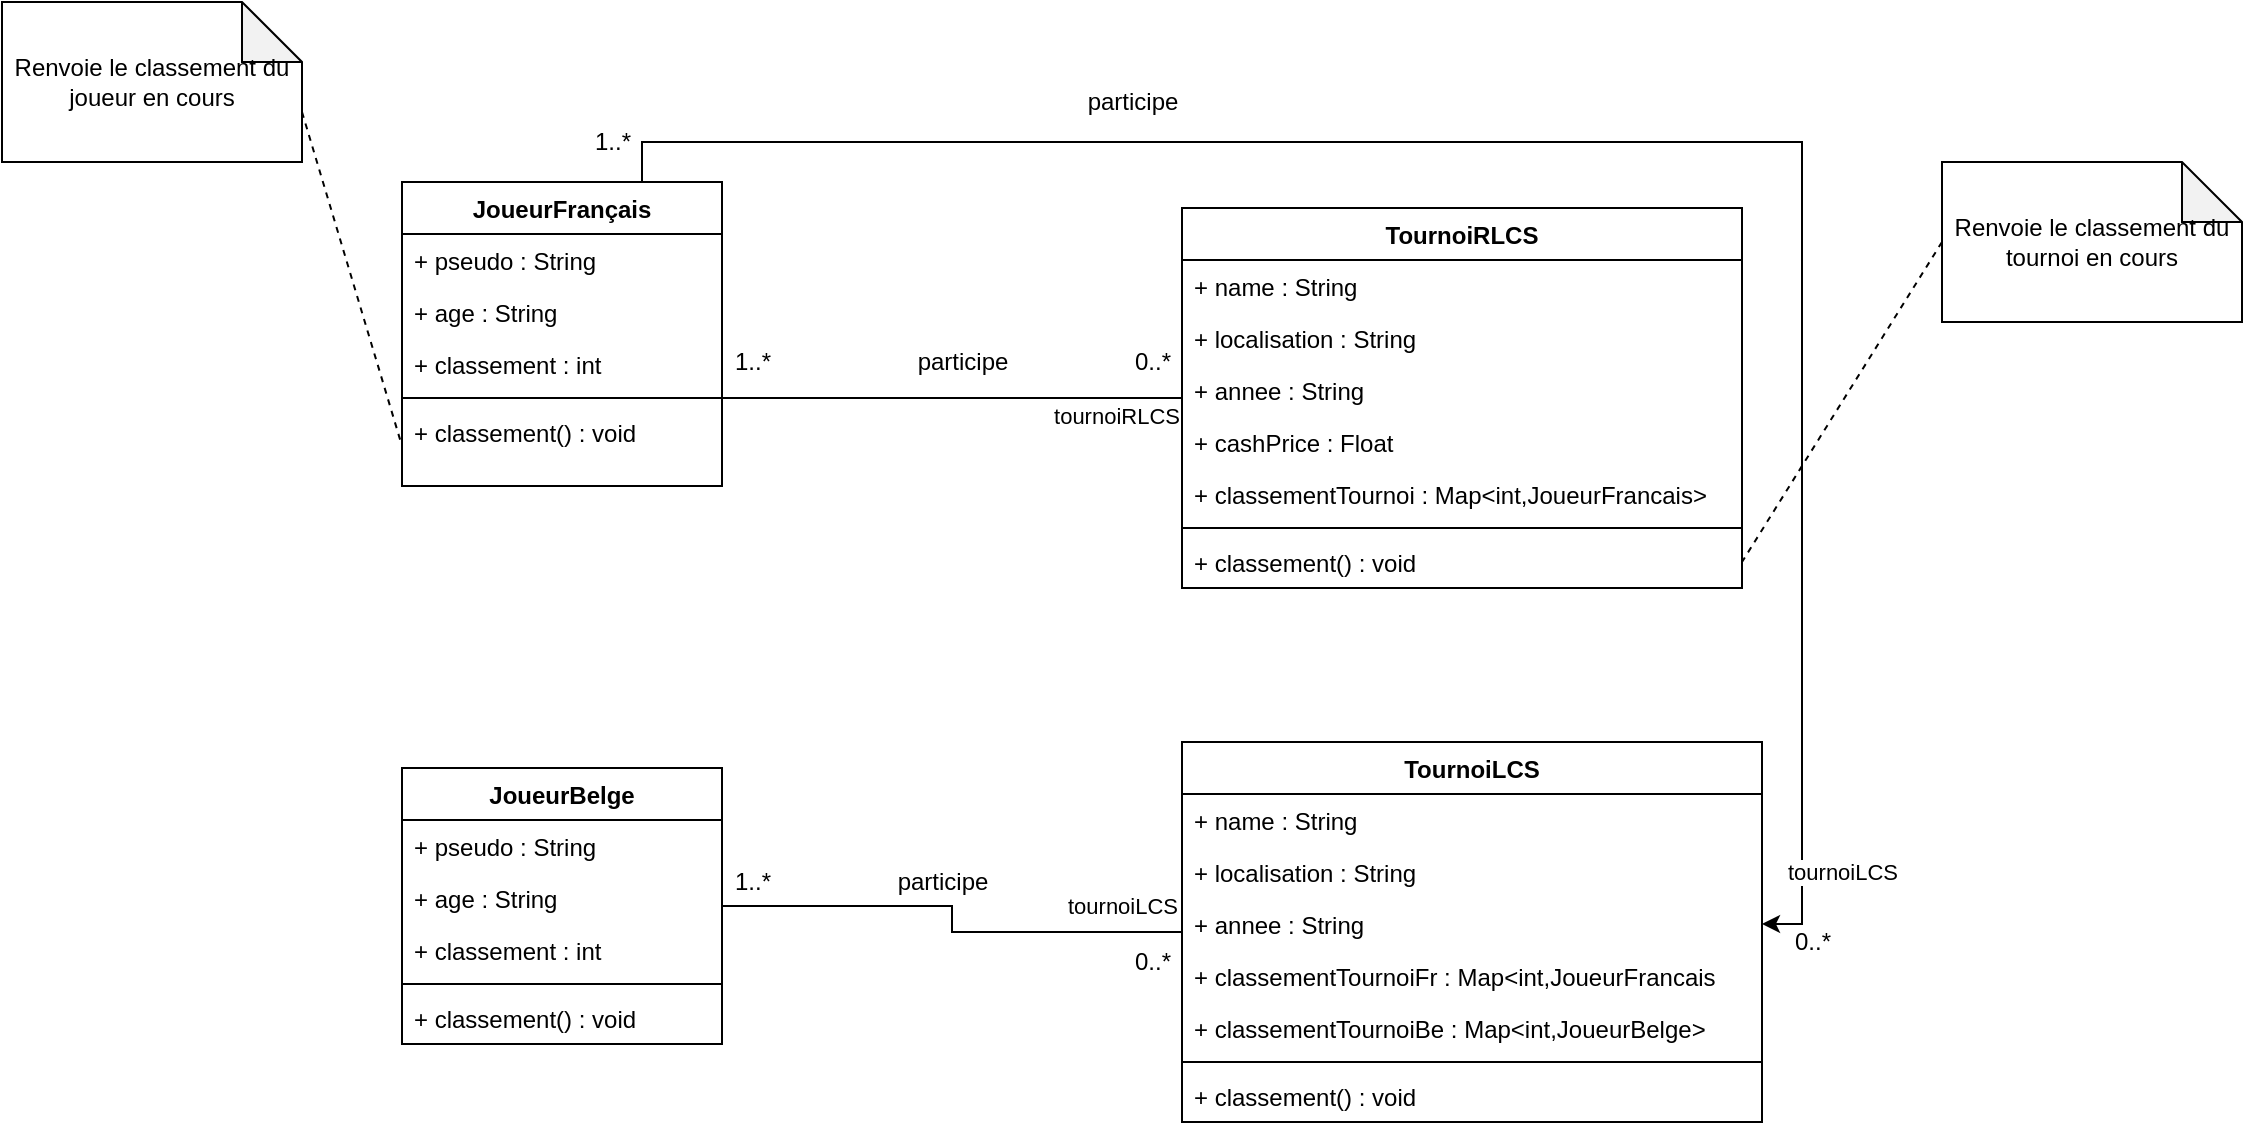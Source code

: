<mxfile version="15.9.4" type="device"><diagram id="144ZePGdDsASqRmJFvpq" name="Page-1"><mxGraphModel dx="1888" dy="539" grid="1" gridSize="10" guides="1" tooltips="1" connect="1" arrows="1" fold="1" page="1" pageScale="1" pageWidth="850" pageHeight="1100" math="0" shadow="0"><root><mxCell id="0"/><mxCell id="1" parent="0"/><mxCell id="d6W6kNh2p9ZRnAKa7SnU-32" style="edgeStyle=orthogonalEdgeStyle;rounded=0;orthogonalLoop=1;jettySize=auto;html=1;exitX=0.75;exitY=0;exitDx=0;exitDy=0;entryX=1;entryY=0.5;entryDx=0;entryDy=0;" parent="1" source="8Fg5TtzfxZLOxKPgKK6O-2" target="d6W6kNh2p9ZRnAKa7SnU-31" edge="1"><mxGeometry relative="1" as="geometry"/></mxCell><mxCell id="fCNYUcagmBbthpg0JlnJ-2" value="tournoiLCS" style="edgeLabel;html=1;align=center;verticalAlign=middle;resizable=0;points=[];" parent="d6W6kNh2p9ZRnAKa7SnU-32" vertex="1" connectable="0"><mxGeometry x="0.921" y="-1" relative="1" as="geometry"><mxPoint x="21" y="-6" as="offset"/></mxGeometry></mxCell><mxCell id="8Fg5TtzfxZLOxKPgKK6O-2" value="JoueurFrançais" style="swimlane;fontStyle=1;align=center;verticalAlign=top;childLayout=stackLayout;horizontal=1;startSize=26;horizontalStack=0;resizeParent=1;resizeParentMax=0;resizeLast=0;collapsible=1;marginBottom=0;" parent="1" vertex="1"><mxGeometry x="110" y="270" width="160" height="152" as="geometry"/></mxCell><mxCell id="d6W6kNh2p9ZRnAKa7SnU-7" value="+ pseudo : String" style="text;strokeColor=none;fillColor=none;align=left;verticalAlign=top;spacingLeft=4;spacingRight=4;overflow=hidden;rotatable=0;points=[[0,0.5],[1,0.5]];portConstraint=eastwest;" parent="8Fg5TtzfxZLOxKPgKK6O-2" vertex="1"><mxGeometry y="26" width="160" height="26" as="geometry"/></mxCell><mxCell id="d6W6kNh2p9ZRnAKa7SnU-9" value="+ age : String" style="text;strokeColor=none;fillColor=none;align=left;verticalAlign=top;spacingLeft=4;spacingRight=4;overflow=hidden;rotatable=0;points=[[0,0.5],[1,0.5]];portConstraint=eastwest;" parent="8Fg5TtzfxZLOxKPgKK6O-2" vertex="1"><mxGeometry y="52" width="160" height="26" as="geometry"/></mxCell><mxCell id="d6W6kNh2p9ZRnAKa7SnU-41" value="+ classement : int" style="text;strokeColor=none;fillColor=none;align=left;verticalAlign=top;spacingLeft=4;spacingRight=4;overflow=hidden;rotatable=0;points=[[0,0.5],[1,0.5]];portConstraint=eastwest;" parent="8Fg5TtzfxZLOxKPgKK6O-2" vertex="1"><mxGeometry y="78" width="160" height="26" as="geometry"/></mxCell><mxCell id="8Fg5TtzfxZLOxKPgKK6O-4" value="" style="line;strokeWidth=1;fillColor=none;align=left;verticalAlign=middle;spacingTop=-1;spacingLeft=3;spacingRight=3;rotatable=0;labelPosition=right;points=[];portConstraint=eastwest;" parent="8Fg5TtzfxZLOxKPgKK6O-2" vertex="1"><mxGeometry y="104" width="160" height="8" as="geometry"/></mxCell><mxCell id="8Fg5TtzfxZLOxKPgKK6O-18" value="+ classement() : void" style="text;strokeColor=none;fillColor=none;align=left;verticalAlign=top;spacingLeft=4;spacingRight=4;overflow=hidden;rotatable=0;points=[[0,0.5],[1,0.5]];portConstraint=eastwest;" parent="8Fg5TtzfxZLOxKPgKK6O-2" vertex="1"><mxGeometry y="112" width="160" height="40" as="geometry"/></mxCell><mxCell id="8Fg5TtzfxZLOxKPgKK6O-21" style="edgeStyle=orthogonalEdgeStyle;rounded=0;orthogonalLoop=1;jettySize=auto;html=1;endArrow=none;endFill=0;" parent="1" source="8Fg5TtzfxZLOxKPgKK6O-6" target="8Fg5TtzfxZLOxKPgKK6O-10" edge="1"><mxGeometry relative="1" as="geometry"/></mxCell><mxCell id="8Fg5TtzfxZLOxKPgKK6O-6" value="JoueurBelge" style="swimlane;fontStyle=1;align=center;verticalAlign=top;childLayout=stackLayout;horizontal=1;startSize=26;horizontalStack=0;resizeParent=1;resizeParentMax=0;resizeLast=0;collapsible=1;marginBottom=0;" parent="1" vertex="1"><mxGeometry x="110" y="563" width="160" height="138" as="geometry"/></mxCell><mxCell id="d6W6kNh2p9ZRnAKa7SnU-8" value="+ pseudo : String" style="text;strokeColor=none;fillColor=none;align=left;verticalAlign=top;spacingLeft=4;spacingRight=4;overflow=hidden;rotatable=0;points=[[0,0.5],[1,0.5]];portConstraint=eastwest;" parent="8Fg5TtzfxZLOxKPgKK6O-6" vertex="1"><mxGeometry y="26" width="160" height="26" as="geometry"/></mxCell><mxCell id="d6W6kNh2p9ZRnAKa7SnU-10" value="+ age : String" style="text;strokeColor=none;fillColor=none;align=left;verticalAlign=top;spacingLeft=4;spacingRight=4;overflow=hidden;rotatable=0;points=[[0,0.5],[1,0.5]];portConstraint=eastwest;" parent="8Fg5TtzfxZLOxKPgKK6O-6" vertex="1"><mxGeometry y="52" width="160" height="26" as="geometry"/></mxCell><mxCell id="d6W6kNh2p9ZRnAKa7SnU-42" value="+ classement : int" style="text;strokeColor=none;fillColor=none;align=left;verticalAlign=top;spacingLeft=4;spacingRight=4;overflow=hidden;rotatable=0;points=[[0,0.5],[1,0.5]];portConstraint=eastwest;" parent="8Fg5TtzfxZLOxKPgKK6O-6" vertex="1"><mxGeometry y="78" width="160" height="26" as="geometry"/></mxCell><mxCell id="8Fg5TtzfxZLOxKPgKK6O-7" value="" style="line;strokeWidth=1;fillColor=none;align=left;verticalAlign=middle;spacingTop=-1;spacingLeft=3;spacingRight=3;rotatable=0;labelPosition=right;points=[];portConstraint=eastwest;" parent="8Fg5TtzfxZLOxKPgKK6O-6" vertex="1"><mxGeometry y="104" width="160" height="8" as="geometry"/></mxCell><mxCell id="8Fg5TtzfxZLOxKPgKK6O-17" value="+ classement() : void" style="text;strokeColor=none;fillColor=none;align=left;verticalAlign=top;spacingLeft=4;spacingRight=4;overflow=hidden;rotatable=0;points=[[0,0.5],[1,0.5]];portConstraint=eastwest;" parent="8Fg5TtzfxZLOxKPgKK6O-6" vertex="1"><mxGeometry y="112" width="160" height="26" as="geometry"/></mxCell><mxCell id="8Fg5TtzfxZLOxKPgKK6O-10" value="TournoiLCS" style="swimlane;fontStyle=1;align=center;verticalAlign=top;childLayout=stackLayout;horizontal=1;startSize=26;horizontalStack=0;resizeParent=1;resizeParentMax=0;resizeLast=0;collapsible=1;marginBottom=0;" parent="1" vertex="1"><mxGeometry x="500" y="550" width="290" height="190" as="geometry"/></mxCell><mxCell id="8Fg5TtzfxZLOxKPgKK6O-12" value="+ name : String" style="text;strokeColor=none;fillColor=none;align=left;verticalAlign=top;spacingLeft=4;spacingRight=4;overflow=hidden;rotatable=0;points=[[0,0.5],[1,0.5]];portConstraint=eastwest;" parent="8Fg5TtzfxZLOxKPgKK6O-10" vertex="1"><mxGeometry y="26" width="290" height="26" as="geometry"/></mxCell><mxCell id="d6W6kNh2p9ZRnAKa7SnU-39" value="+ localisation : String" style="text;strokeColor=none;fillColor=none;align=left;verticalAlign=top;spacingLeft=4;spacingRight=4;overflow=hidden;rotatable=0;points=[[0,0.5],[1,0.5]];portConstraint=eastwest;" parent="8Fg5TtzfxZLOxKPgKK6O-10" vertex="1"><mxGeometry y="52" width="290" height="26" as="geometry"/></mxCell><mxCell id="d6W6kNh2p9ZRnAKa7SnU-31" value="+ annee : String" style="text;strokeColor=none;fillColor=none;align=left;verticalAlign=top;spacingLeft=4;spacingRight=4;overflow=hidden;rotatable=0;points=[[0,0.5],[1,0.5]];portConstraint=eastwest;" parent="8Fg5TtzfxZLOxKPgKK6O-10" vertex="1"><mxGeometry y="78" width="290" height="26" as="geometry"/></mxCell><mxCell id="vE9AkkV6sPciucEk8Dzb-3" value="+ classementTournoiFr : Map&lt;int,JoueurFrancais" style="text;strokeColor=none;fillColor=none;align=left;verticalAlign=top;spacingLeft=4;spacingRight=4;overflow=hidden;rotatable=0;points=[[0,0.5],[1,0.5]];portConstraint=eastwest;" vertex="1" parent="8Fg5TtzfxZLOxKPgKK6O-10"><mxGeometry y="104" width="290" height="26" as="geometry"/></mxCell><mxCell id="vE9AkkV6sPciucEk8Dzb-2" value="+ classementTournoiBe : Map&lt;int,JoueurBelge&gt;" style="text;strokeColor=none;fillColor=none;align=left;verticalAlign=top;spacingLeft=4;spacingRight=4;overflow=hidden;rotatable=0;points=[[0,0.5],[1,0.5]];portConstraint=eastwest;" vertex="1" parent="8Fg5TtzfxZLOxKPgKK6O-10"><mxGeometry y="130" width="290" height="26" as="geometry"/></mxCell><mxCell id="8Fg5TtzfxZLOxKPgKK6O-11" value="" style="line;strokeWidth=1;fillColor=none;align=left;verticalAlign=middle;spacingTop=-1;spacingLeft=3;spacingRight=3;rotatable=0;labelPosition=right;points=[];portConstraint=eastwest;" parent="8Fg5TtzfxZLOxKPgKK6O-10" vertex="1"><mxGeometry y="156" width="290" height="8" as="geometry"/></mxCell><mxCell id="8Fg5TtzfxZLOxKPgKK6O-16" value="+ classement() : void" style="text;strokeColor=none;fillColor=none;align=left;verticalAlign=top;spacingLeft=4;spacingRight=4;overflow=hidden;rotatable=0;points=[[0,0.5],[1,0.5]];portConstraint=eastwest;" parent="8Fg5TtzfxZLOxKPgKK6O-10" vertex="1"><mxGeometry y="164" width="290" height="26" as="geometry"/></mxCell><mxCell id="8Fg5TtzfxZLOxKPgKK6O-13" value="TournoiRLCS" style="swimlane;fontStyle=1;align=center;verticalAlign=top;childLayout=stackLayout;horizontal=1;startSize=26;horizontalStack=0;resizeParent=1;resizeParentMax=0;resizeLast=0;collapsible=1;marginBottom=0;" parent="1" vertex="1"><mxGeometry x="500" y="283" width="280" height="190" as="geometry"/></mxCell><mxCell id="8Fg5TtzfxZLOxKPgKK6O-14" value="+ name : String" style="text;strokeColor=none;fillColor=none;align=left;verticalAlign=top;spacingLeft=4;spacingRight=4;overflow=hidden;rotatable=0;points=[[0,0.5],[1,0.5]];portConstraint=eastwest;" parent="8Fg5TtzfxZLOxKPgKK6O-13" vertex="1"><mxGeometry y="26" width="280" height="26" as="geometry"/></mxCell><mxCell id="d6W6kNh2p9ZRnAKa7SnU-30" value="+ localisation : String" style="text;strokeColor=none;fillColor=none;align=left;verticalAlign=top;spacingLeft=4;spacingRight=4;overflow=hidden;rotatable=0;points=[[0,0.5],[1,0.5]];portConstraint=eastwest;" parent="8Fg5TtzfxZLOxKPgKK6O-13" vertex="1"><mxGeometry y="52" width="280" height="26" as="geometry"/></mxCell><mxCell id="d6W6kNh2p9ZRnAKa7SnU-37" value="+ annee : String" style="text;strokeColor=none;fillColor=none;align=left;verticalAlign=top;spacingLeft=4;spacingRight=4;overflow=hidden;rotatable=0;points=[[0,0.5],[1,0.5]];portConstraint=eastwest;" parent="8Fg5TtzfxZLOxKPgKK6O-13" vertex="1"><mxGeometry y="78" width="280" height="26" as="geometry"/></mxCell><mxCell id="d6W6kNh2p9ZRnAKa7SnU-40" value="+ cashPrice : Float" style="text;strokeColor=none;fillColor=none;align=left;verticalAlign=top;spacingLeft=4;spacingRight=4;overflow=hidden;rotatable=0;points=[[0,0.5],[1,0.5]];portConstraint=eastwest;" parent="8Fg5TtzfxZLOxKPgKK6O-13" vertex="1"><mxGeometry y="104" width="280" height="26" as="geometry"/></mxCell><mxCell id="d6W6kNh2p9ZRnAKa7SnU-43" value="+ classementTournoi : Map&lt;int,JoueurFrancais&gt;" style="text;strokeColor=none;fillColor=none;align=left;verticalAlign=top;spacingLeft=4;spacingRight=4;overflow=hidden;rotatable=0;points=[[0,0.5],[1,0.5]];portConstraint=eastwest;" parent="8Fg5TtzfxZLOxKPgKK6O-13" vertex="1"><mxGeometry y="130" width="280" height="26" as="geometry"/></mxCell><mxCell id="8Fg5TtzfxZLOxKPgKK6O-15" value="" style="line;strokeWidth=1;fillColor=none;align=left;verticalAlign=middle;spacingTop=-1;spacingLeft=3;spacingRight=3;rotatable=0;labelPosition=right;points=[];portConstraint=eastwest;" parent="8Fg5TtzfxZLOxKPgKK6O-13" vertex="1"><mxGeometry y="156" width="280" height="8" as="geometry"/></mxCell><mxCell id="8Fg5TtzfxZLOxKPgKK6O-19" value="+ classement() : void" style="text;strokeColor=none;fillColor=none;align=left;verticalAlign=top;spacingLeft=4;spacingRight=4;overflow=hidden;rotatable=0;points=[[0,0.5],[1,0.5]];portConstraint=eastwest;" parent="8Fg5TtzfxZLOxKPgKK6O-13" vertex="1"><mxGeometry y="164" width="280" height="26" as="geometry"/></mxCell><mxCell id="8Fg5TtzfxZLOxKPgKK6O-20" style="edgeStyle=orthogonalEdgeStyle;rounded=0;orthogonalLoop=1;jettySize=auto;html=1;endArrow=none;endFill=0;" parent="1" source="8Fg5TtzfxZLOxKPgKK6O-4" target="8Fg5TtzfxZLOxKPgKK6O-13" edge="1"><mxGeometry relative="1" as="geometry"/></mxCell><mxCell id="fCNYUcagmBbthpg0JlnJ-1" value="tournoiRLCS" style="edgeLabel;html=1;align=center;verticalAlign=middle;resizable=0;points=[];" parent="8Fg5TtzfxZLOxKPgKK6O-20" vertex="1" connectable="0"><mxGeometry x="0.713" y="-3" relative="1" as="geometry"><mxPoint y="6" as="offset"/></mxGeometry></mxCell><mxCell id="d6W6kNh2p9ZRnAKa7SnU-23" value="participe" style="text;html=1;align=center;verticalAlign=middle;resizable=0;points=[];autosize=1;strokeColor=none;fillColor=none;" parent="1" vertex="1"><mxGeometry x="360" y="350" width="60" height="20" as="geometry"/></mxCell><mxCell id="d6W6kNh2p9ZRnAKa7SnU-24" value="participe" style="text;html=1;align=center;verticalAlign=middle;resizable=0;points=[];autosize=1;strokeColor=none;fillColor=none;" parent="1" vertex="1"><mxGeometry x="350" y="610" width="60" height="20" as="geometry"/></mxCell><mxCell id="d6W6kNh2p9ZRnAKa7SnU-25" value="0..*" style="text;html=1;align=center;verticalAlign=middle;resizable=0;points=[];autosize=1;strokeColor=none;fillColor=none;" parent="1" vertex="1"><mxGeometry x="470" y="350" width="30" height="20" as="geometry"/></mxCell><mxCell id="d6W6kNh2p9ZRnAKa7SnU-27" value="0..*" style="text;html=1;align=center;verticalAlign=middle;resizable=0;points=[];autosize=1;strokeColor=none;fillColor=none;" parent="1" vertex="1"><mxGeometry x="470" y="650" width="30" height="20" as="geometry"/></mxCell><mxCell id="d6W6kNh2p9ZRnAKa7SnU-28" value="1..*" style="text;html=1;align=center;verticalAlign=middle;resizable=0;points=[];autosize=1;strokeColor=none;fillColor=none;" parent="1" vertex="1"><mxGeometry x="270" y="350" width="30" height="20" as="geometry"/></mxCell><mxCell id="d6W6kNh2p9ZRnAKa7SnU-29" value="1..*" style="text;html=1;align=center;verticalAlign=middle;resizable=0;points=[];autosize=1;strokeColor=none;fillColor=none;" parent="1" vertex="1"><mxGeometry x="270" y="610" width="30" height="20" as="geometry"/></mxCell><mxCell id="d6W6kNh2p9ZRnAKa7SnU-33" value="participe" style="text;html=1;align=center;verticalAlign=middle;resizable=0;points=[];autosize=1;strokeColor=none;fillColor=none;" parent="1" vertex="1"><mxGeometry x="445" y="220" width="60" height="20" as="geometry"/></mxCell><mxCell id="d6W6kNh2p9ZRnAKa7SnU-34" value="0..*" style="text;html=1;align=center;verticalAlign=middle;resizable=0;points=[];autosize=1;strokeColor=none;fillColor=none;" parent="1" vertex="1"><mxGeometry x="800" y="640" width="30" height="20" as="geometry"/></mxCell><mxCell id="d6W6kNh2p9ZRnAKa7SnU-35" value="1..*" style="text;html=1;align=center;verticalAlign=middle;resizable=0;points=[];autosize=1;strokeColor=none;fillColor=none;" parent="1" vertex="1"><mxGeometry x="200" y="240" width="30" height="20" as="geometry"/></mxCell><mxCell id="d6W6kNh2p9ZRnAKa7SnU-46" value="Renvoie le classement du joueur en cours" style="shape=note;whiteSpace=wrap;html=1;backgroundOutline=1;darkOpacity=0.05;" parent="1" vertex="1"><mxGeometry x="-90" y="180" width="150" height="80" as="geometry"/></mxCell><mxCell id="d6W6kNh2p9ZRnAKa7SnU-47" value="" style="endArrow=none;dashed=1;html=1;rounded=0;exitX=0;exitY=0;exitDx=150;exitDy=55;exitPerimeter=0;entryX=0;entryY=0.5;entryDx=0;entryDy=0;" parent="1" source="d6W6kNh2p9ZRnAKa7SnU-46" target="8Fg5TtzfxZLOxKPgKK6O-18" edge="1"><mxGeometry width="50" height="50" relative="1" as="geometry"><mxPoint x="430" y="480" as="sourcePoint"/><mxPoint x="480" y="430" as="targetPoint"/></mxGeometry></mxCell><mxCell id="d6W6kNh2p9ZRnAKa7SnU-51" value="Renvoie le classement du tournoi en cours" style="shape=note;whiteSpace=wrap;html=1;backgroundOutline=1;darkOpacity=0.05;direction=east;" parent="1" vertex="1"><mxGeometry x="880" y="260" width="150" height="80" as="geometry"/></mxCell><mxCell id="d6W6kNh2p9ZRnAKa7SnU-52" value="" style="endArrow=none;dashed=1;html=1;rounded=0;exitX=0;exitY=0.5;exitDx=0;exitDy=0;exitPerimeter=0;entryX=1;entryY=0.5;entryDx=0;entryDy=0;" parent="1" source="d6W6kNh2p9ZRnAKa7SnU-51" target="8Fg5TtzfxZLOxKPgKK6O-19" edge="1"><mxGeometry width="50" height="50" relative="1" as="geometry"><mxPoint x="70" y="245" as="sourcePoint"/><mxPoint x="120" y="412" as="targetPoint"/></mxGeometry></mxCell><mxCell id="fCNYUcagmBbthpg0JlnJ-3" value="tournoiLCS" style="edgeLabel;html=1;align=center;verticalAlign=middle;resizable=0;points=[];" parent="1" vertex="1" connectable="0"><mxGeometry x="470.004" y="631.997" as="geometry"/></mxCell></root></mxGraphModel></diagram></mxfile>
